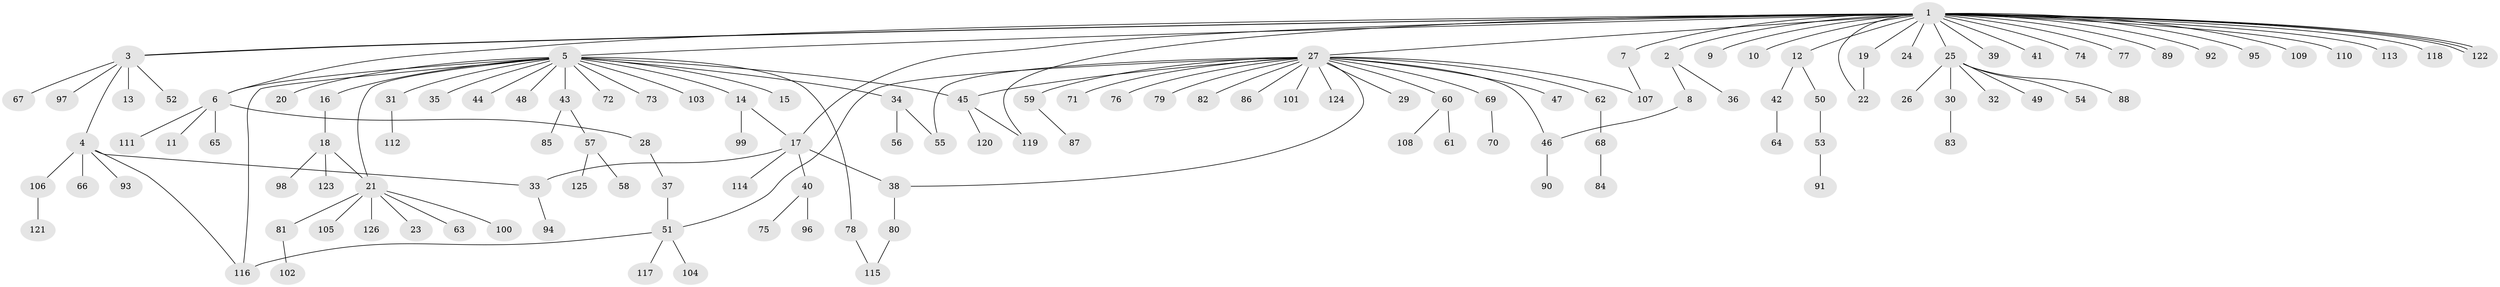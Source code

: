// coarse degree distribution, {25: 0.011111111111111112, 2: 0.2111111111111111, 5: 0.044444444444444446, 18: 0.011111111111111112, 1: 0.6333333333333333, 3: 0.044444444444444446, 7: 0.011111111111111112, 6: 0.011111111111111112, 19: 0.011111111111111112, 4: 0.011111111111111112}
// Generated by graph-tools (version 1.1) at 2025/50/03/04/25 22:50:36]
// undirected, 126 vertices, 143 edges
graph export_dot {
  node [color=gray90,style=filled];
  1;
  2;
  3;
  4;
  5;
  6;
  7;
  8;
  9;
  10;
  11;
  12;
  13;
  14;
  15;
  16;
  17;
  18;
  19;
  20;
  21;
  22;
  23;
  24;
  25;
  26;
  27;
  28;
  29;
  30;
  31;
  32;
  33;
  34;
  35;
  36;
  37;
  38;
  39;
  40;
  41;
  42;
  43;
  44;
  45;
  46;
  47;
  48;
  49;
  50;
  51;
  52;
  53;
  54;
  55;
  56;
  57;
  58;
  59;
  60;
  61;
  62;
  63;
  64;
  65;
  66;
  67;
  68;
  69;
  70;
  71;
  72;
  73;
  74;
  75;
  76;
  77;
  78;
  79;
  80;
  81;
  82;
  83;
  84;
  85;
  86;
  87;
  88;
  89;
  90;
  91;
  92;
  93;
  94;
  95;
  96;
  97;
  98;
  99;
  100;
  101;
  102;
  103;
  104;
  105;
  106;
  107;
  108;
  109;
  110;
  111;
  112;
  113;
  114;
  115;
  116;
  117;
  118;
  119;
  120;
  121;
  122;
  123;
  124;
  125;
  126;
  1 -- 2;
  1 -- 3;
  1 -- 3;
  1 -- 5;
  1 -- 6;
  1 -- 7;
  1 -- 9;
  1 -- 10;
  1 -- 12;
  1 -- 17;
  1 -- 19;
  1 -- 22;
  1 -- 24;
  1 -- 25;
  1 -- 27;
  1 -- 39;
  1 -- 41;
  1 -- 74;
  1 -- 77;
  1 -- 89;
  1 -- 92;
  1 -- 95;
  1 -- 109;
  1 -- 110;
  1 -- 113;
  1 -- 118;
  1 -- 119;
  1 -- 122;
  1 -- 122;
  1 -- 122;
  2 -- 8;
  2 -- 36;
  3 -- 4;
  3 -- 13;
  3 -- 52;
  3 -- 67;
  3 -- 97;
  4 -- 33;
  4 -- 66;
  4 -- 93;
  4 -- 106;
  4 -- 116;
  5 -- 6;
  5 -- 14;
  5 -- 15;
  5 -- 16;
  5 -- 20;
  5 -- 21;
  5 -- 31;
  5 -- 34;
  5 -- 35;
  5 -- 43;
  5 -- 44;
  5 -- 45;
  5 -- 48;
  5 -- 72;
  5 -- 73;
  5 -- 78;
  5 -- 103;
  5 -- 116;
  6 -- 11;
  6 -- 28;
  6 -- 65;
  6 -- 111;
  7 -- 107;
  8 -- 46;
  12 -- 42;
  12 -- 50;
  14 -- 17;
  14 -- 99;
  16 -- 18;
  17 -- 33;
  17 -- 38;
  17 -- 40;
  17 -- 114;
  18 -- 21;
  18 -- 98;
  18 -- 123;
  19 -- 22;
  21 -- 23;
  21 -- 63;
  21 -- 81;
  21 -- 100;
  21 -- 105;
  21 -- 126;
  25 -- 26;
  25 -- 30;
  25 -- 32;
  25 -- 49;
  25 -- 54;
  25 -- 88;
  27 -- 29;
  27 -- 38;
  27 -- 45;
  27 -- 46;
  27 -- 47;
  27 -- 51;
  27 -- 55;
  27 -- 59;
  27 -- 60;
  27 -- 62;
  27 -- 69;
  27 -- 71;
  27 -- 76;
  27 -- 79;
  27 -- 82;
  27 -- 86;
  27 -- 101;
  27 -- 107;
  27 -- 124;
  28 -- 37;
  30 -- 83;
  31 -- 112;
  33 -- 94;
  34 -- 55;
  34 -- 56;
  37 -- 51;
  38 -- 80;
  40 -- 75;
  40 -- 96;
  42 -- 64;
  43 -- 57;
  43 -- 85;
  45 -- 119;
  45 -- 120;
  46 -- 90;
  50 -- 53;
  51 -- 104;
  51 -- 116;
  51 -- 117;
  53 -- 91;
  57 -- 58;
  57 -- 125;
  59 -- 87;
  60 -- 61;
  60 -- 108;
  62 -- 68;
  68 -- 84;
  69 -- 70;
  78 -- 115;
  80 -- 115;
  81 -- 102;
  106 -- 121;
}
